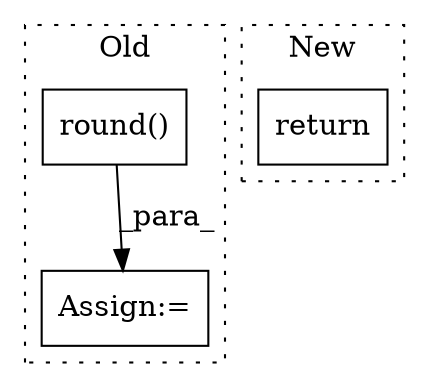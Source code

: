digraph G {
subgraph cluster0 {
1 [label="round()" a="75" s="887" l="9" shape="box"];
3 [label="Assign:=" a="68" s="957" l="3" shape="box"];
label = "Old";
style="dotted";
}
subgraph cluster1 {
2 [label="return" a="93" s="1257" l="6" shape="box"];
label = "New";
style="dotted";
}
1 -> 3 [label="_para_"];
}
